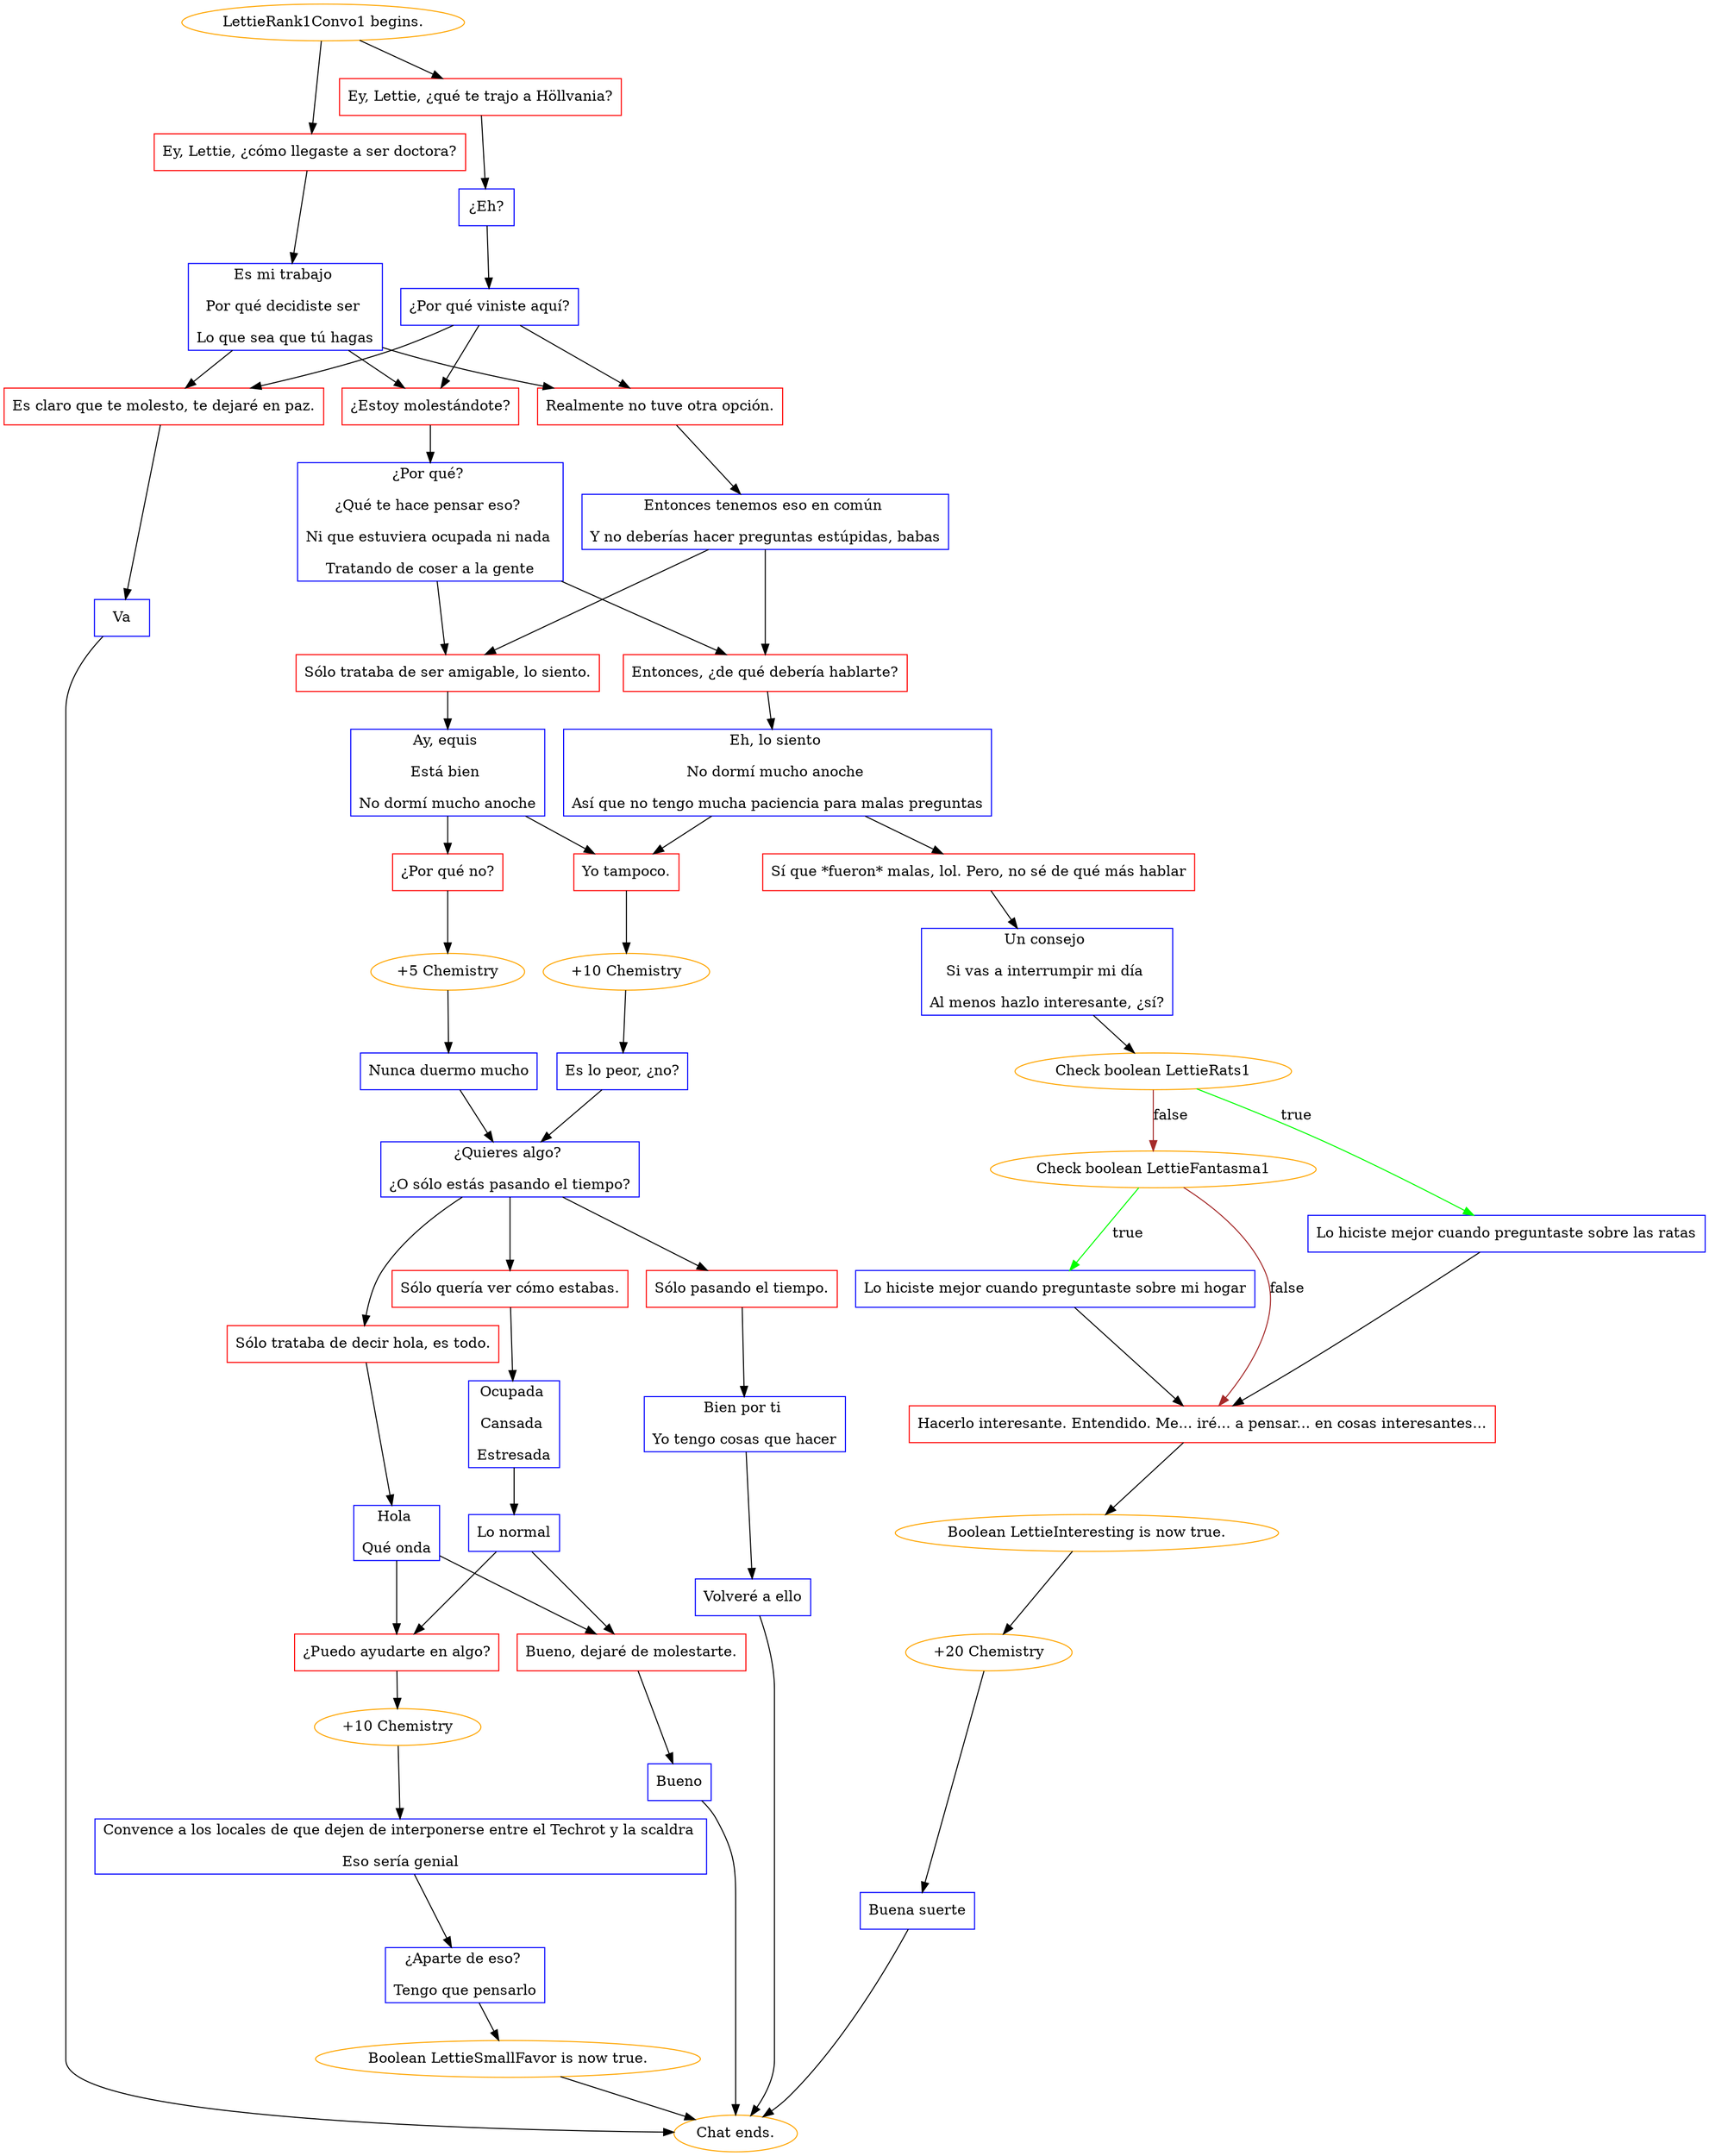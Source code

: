 digraph {
	"LettieRank1Convo1 begins." [color=orange];
		"LettieRank1Convo1 begins." -> j1446691689;
		"LettieRank1Convo1 begins." -> j3945147368;
	j1446691689 [label="Ey, Lettie, ¿cómo llegaste a ser doctora?",shape=box,color=red];
		j1446691689 -> j2362579268;
	j3945147368 [label="Ey, Lettie, ¿qué te trajo a Höllvania?",shape=box,color=red];
		j3945147368 -> j2010323347;
	j2362579268 [label="Es mi trabajo 
Por qué decidiste ser 
Lo que sea que tú hagas",shape=box,color=blue];
		j2362579268 -> j1883205846;
		j2362579268 -> j3937448263;
		j2362579268 -> j2002505802;
	j2010323347 [label="¿Eh?",shape=box,color=blue];
		j2010323347 -> j466662933;
	j1883205846 [label="Realmente no tuve otra opción.",shape=box,color=red];
		j1883205846 -> j1439522526;
	j3937448263 [label="¿Estoy molestándote?",shape=box,color=red];
		j3937448263 -> j4060282414;
	j2002505802 [label="Es claro que te molesto, te dejaré en paz.",shape=box,color=red];
		j2002505802 -> j2547240352;
	j466662933 [label="¿Por qué viniste aquí?",shape=box,color=blue];
		j466662933 -> j1883205846;
		j466662933 -> j3937448263;
		j466662933 -> j2002505802;
	j1439522526 [label="Entonces tenemos eso en común 
Y no deberías hacer preguntas estúpidas, babas",shape=box,color=blue];
		j1439522526 -> j186036047;
		j1439522526 -> j1438523085;
	j4060282414 [label="¿Por qué? 
¿Qué te hace pensar eso? 
Ni que estuviera ocupada ni nada 
Tratando de coser a la gente",shape=box,color=blue];
		j4060282414 -> j1438523085;
		j4060282414 -> j186036047;
	j2547240352 [label="Va",shape=box,color=blue];
		j2547240352 -> "Chat ends.";
	j186036047 [label="Entonces, ¿de qué debería hablarte?",shape=box,color=red];
		j186036047 -> j3177066242;
	j1438523085 [label="Sólo trataba de ser amigable, lo siento.",shape=box,color=red];
		j1438523085 -> j3273054664;
	"Chat ends." [color=orange];
	j3177066242 [label="Eh, lo siento 
No dormí mucho anoche 
Así que no tengo mucha paciencia para malas preguntas",shape=box,color=blue];
		j3177066242 -> j3567342746;
		j3177066242 -> j1364672324;
	j3273054664 [label="Ay, equis 
Está bien 
No dormí mucho anoche",shape=box,color=blue];
		j3273054664 -> j4215581921;
		j3273054664 -> j3567342746;
	j3567342746 [label="Yo tampoco.",shape=box,color=red];
		j3567342746 -> j3433789352;
	j1364672324 [label="Sí que *fueron* malas, lol. Pero, no sé de qué más hablar",shape=box,color=red];
		j1364672324 -> j1827261417;
	j4215581921 [label="¿Por qué no?",shape=box,color=red];
		j4215581921 -> j2097765249;
	j3433789352 [label="+10 Chemistry",color=orange];
		j3433789352 -> j1489081900;
	j1827261417 [label="Un consejo 
Si vas a interrumpir mi día 
Al menos hazlo interesante, ¿sí?",shape=box,color=blue];
		j1827261417 -> j509805292;
	j2097765249 [label="+5 Chemistry",color=orange];
		j2097765249 -> j2040138974;
	j1489081900 [label="Es lo peor, ¿no?",shape=box,color=blue];
		j1489081900 -> j4172999185;
	j509805292 [label="Check boolean LettieRats1",color=orange];
		j509805292 -> j1893091669 [label=true,color=green];
		j509805292 -> j2015007616 [label=false,color=brown];
	j2040138974 [label="Nunca duermo mucho",shape=box,color=blue];
		j2040138974 -> j4172999185;
	j4172999185 [label="¿Quieres algo? 
¿O sólo estás pasando el tiempo?",shape=box,color=blue];
		j4172999185 -> j1248288178;
		j4172999185 -> j4292700831;
		j4172999185 -> j1994500639;
	j1893091669 [label="Lo hiciste mejor cuando preguntaste sobre las ratas",shape=box,color=blue];
		j1893091669 -> j1719647055;
	j2015007616 [label="Check boolean LettieFantasma1",color=orange];
		j2015007616 -> j1492839096 [label=true,color=green];
		j2015007616 -> j1719647055 [label=false,color=brown];
	j1248288178 [label="Sólo trataba de decir hola, es todo.",shape=box,color=red];
		j1248288178 -> j3966435127;
	j4292700831 [label="Sólo quería ver cómo estabas.",shape=box,color=red];
		j4292700831 -> j695078357;
	j1994500639 [label="Sólo pasando el tiempo.",shape=box,color=red];
		j1994500639 -> j642055172;
	j1719647055 [label="Hacerlo interesante. Entendido. Me... iré... a pensar... en cosas interesantes...",shape=box,color=red];
		j1719647055 -> j2179501014;
	j1492839096 [label="Lo hiciste mejor cuando preguntaste sobre mi hogar",shape=box,color=blue];
		j1492839096 -> j1719647055;
	j3966435127 [label="Hola 
Qué onda",shape=box,color=blue];
		j3966435127 -> j3462079943;
		j3966435127 -> j3818554975;
	j695078357 [label="Ocupada 
Cansada 
Estresada",shape=box,color=blue];
		j695078357 -> j2479536473;
	j642055172 [label="Bien por ti 
Yo tengo cosas que hacer",shape=box,color=blue];
		j642055172 -> j1240256655;
	j2179501014 [label="Boolean LettieInteresting is now true.",color=orange];
		j2179501014 -> j1780676929;
	j3462079943 [label="Bueno, dejaré de molestarte.",shape=box,color=red];
		j3462079943 -> j3748645904;
	j3818554975 [label="¿Puedo ayudarte en algo?",shape=box,color=red];
		j3818554975 -> j2584014056;
	j2479536473 [label="Lo normal",shape=box,color=blue];
		j2479536473 -> j3818554975;
		j2479536473 -> j3462079943;
	j1240256655 [label="Volveré a ello",shape=box,color=blue];
		j1240256655 -> "Chat ends.";
	j1780676929 [label="+20 Chemistry",color=orange];
		j1780676929 -> j1368267468;
	j3748645904 [label="Bueno",shape=box,color=blue];
		j3748645904 -> "Chat ends.";
	j2584014056 [label="+10 Chemistry",color=orange];
		j2584014056 -> j4059439404;
	j1368267468 [label="Buena suerte",shape=box,color=blue];
		j1368267468 -> "Chat ends.";
	j4059439404 [label="Convence a los locales de que dejen de interponerse entre el Techrot y la scaldra 
Eso sería genial",shape=box,color=blue];
		j4059439404 -> j3771198324;
	j3771198324 [label="¿Aparte de eso? 
Tengo que pensarlo",shape=box,color=blue];
		j3771198324 -> j2570747018;
	j2570747018 [label="Boolean LettieSmallFavor is now true.",color=orange];
		j2570747018 -> "Chat ends.";
}